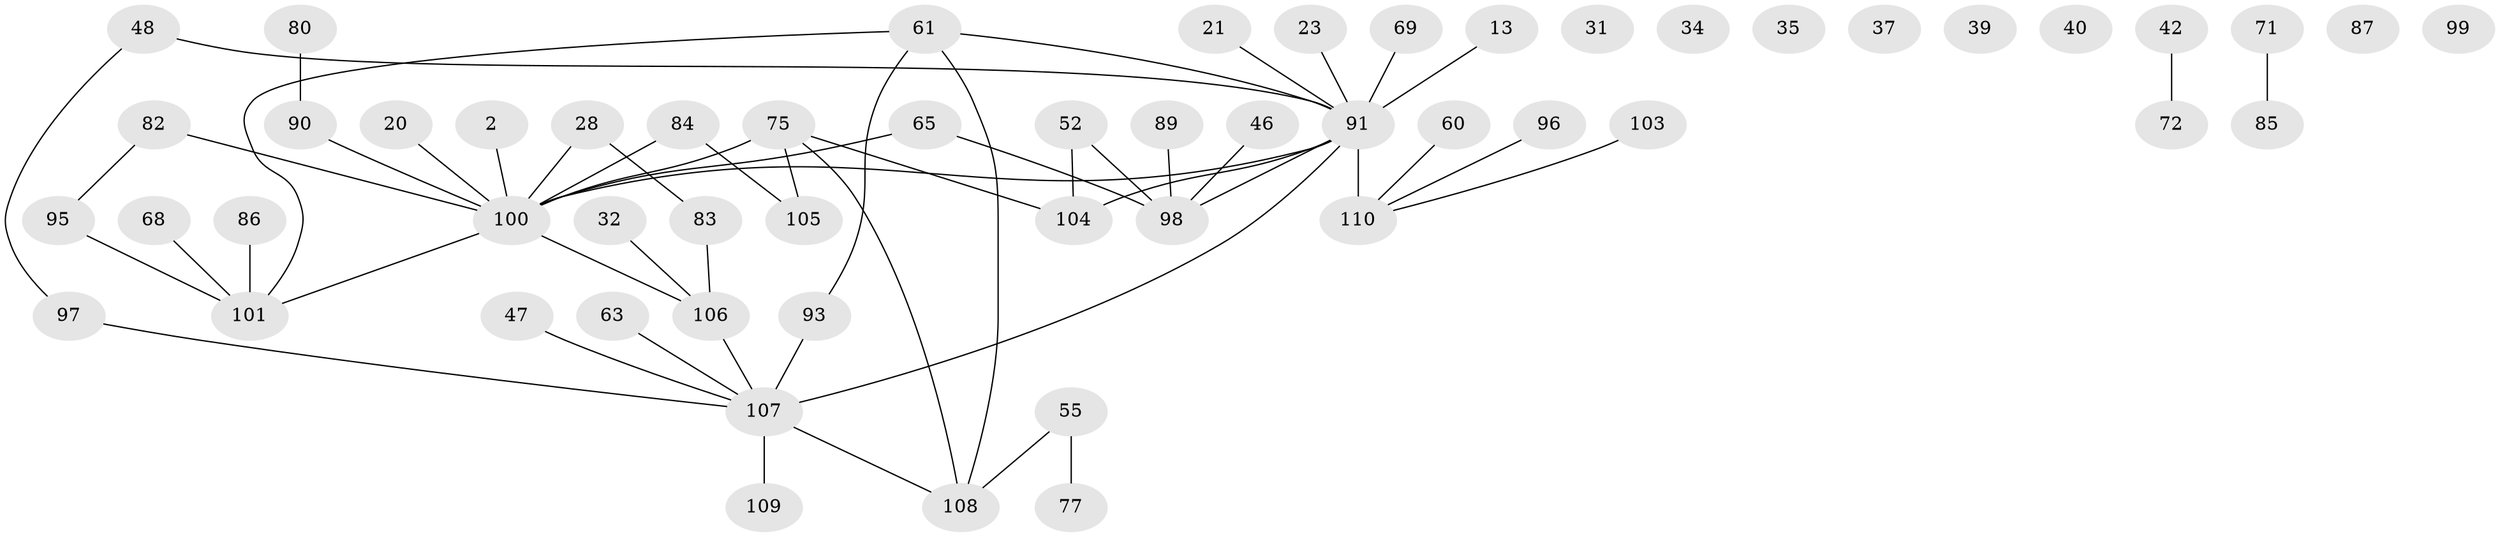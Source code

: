 // original degree distribution, {3: 0.2, 1: 0.3090909090909091, 2: 0.24545454545454545, 7: 0.00909090909090909, 4: 0.07272727272727272, 5: 0.08181818181818182, 0: 0.06363636363636363, 6: 0.01818181818181818}
// Generated by graph-tools (version 1.1) at 2025/40/03/09/25 04:40:25]
// undirected, 55 vertices, 56 edges
graph export_dot {
graph [start="1"]
  node [color=gray90,style=filled];
  2;
  13;
  20;
  21 [super="+18"];
  23;
  28;
  31;
  32;
  34;
  35;
  37 [super="+7"];
  39;
  40;
  42;
  46;
  47;
  48;
  52;
  55;
  60 [super="+24"];
  61 [super="+45+59+43+44"];
  63;
  65;
  68;
  69;
  71;
  72;
  75 [super="+49+62+74"];
  77;
  80;
  82 [super="+38"];
  83 [super="+12"];
  84;
  85;
  86;
  87;
  89;
  90;
  91 [super="+14+15+78"];
  93;
  95 [super="+51+94+73"];
  96;
  97;
  98 [super="+88"];
  99;
  100 [super="+79+41+81+29+64"];
  101 [super="+16+50"];
  103;
  104;
  105;
  106;
  107 [super="+25+53+92+54"];
  108 [super="+17+22"];
  109;
  110 [super="+66+102"];
  2 -- 100;
  13 -- 91;
  20 -- 100;
  21 -- 91;
  23 -- 91;
  28 -- 83;
  28 -- 100;
  32 -- 106;
  42 -- 72;
  46 -- 98;
  47 -- 107;
  48 -- 97;
  48 -- 91;
  52 -- 98;
  52 -- 104;
  55 -- 77;
  55 -- 108;
  60 -- 110;
  61 -- 108;
  61 -- 93;
  61 -- 91;
  61 -- 101;
  63 -- 107;
  65 -- 98;
  65 -- 100;
  68 -- 101;
  69 -- 91;
  71 -- 85;
  75 -- 104;
  75 -- 108;
  75 -- 105;
  75 -- 100;
  80 -- 90;
  82 -- 95;
  82 -- 100 [weight=2];
  83 -- 106;
  84 -- 105;
  84 -- 100;
  86 -- 101;
  89 -- 98;
  90 -- 100;
  91 -- 98 [weight=4];
  91 -- 104 [weight=4];
  91 -- 110 [weight=4];
  91 -- 107 [weight=2];
  91 -- 100 [weight=4];
  93 -- 107;
  95 -- 101;
  96 -- 110;
  97 -- 107;
  100 -- 101;
  100 -- 106;
  103 -- 110;
  106 -- 107;
  107 -- 109;
  107 -- 108;
}
